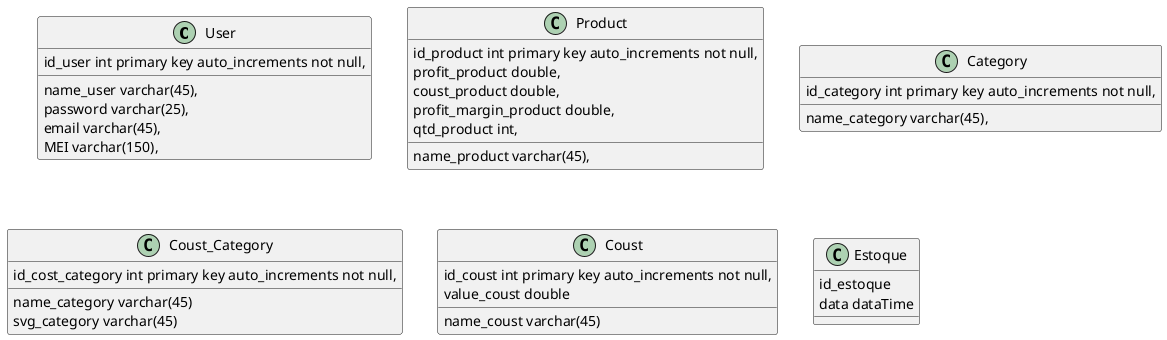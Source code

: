 @startuml

class User{
    id_user int primary key auto_increments not null,
    name_user varchar(45),
    password varchar(25),
    email varchar(45),
    MEI varchar(150),
}

class Product{
    id_product int primary key auto_increments not null,
    name_product varchar(45),
    profit_product double,
    coust_product double,
    profit_margin_product double,
    qtd_product int,
}

class Category{
    id_category int primary key auto_increments not null,
    name_category varchar(45),
}

class Coust_Category{
    id_cost_category int primary key auto_increments not null,
    name_category varchar(45)
    svg_category varchar(45)
}

class Coust{
    id_coust int primary key auto_increments not null,
    name_coust varchar(45)
    value_coust double
}

class Estoque{
    id_estoque
    data dataTime
    
}

@enduml